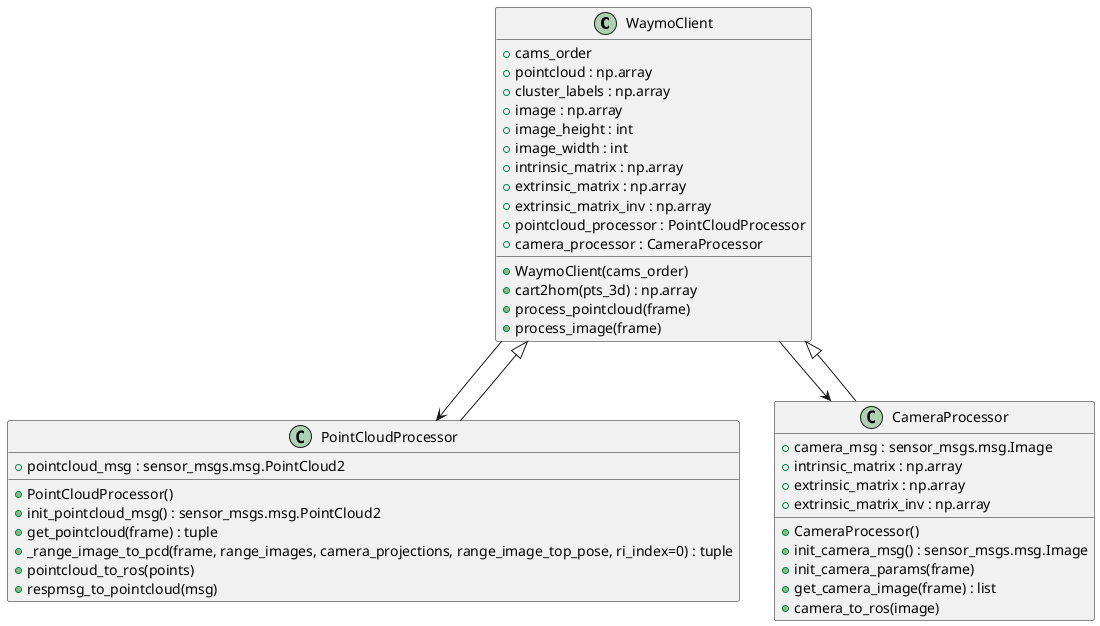 @startuml
!define PointCloud2 sensor_msgs.msg.PointCloud2
!define Image sensor_msgs.msg.Image
!define CameraProj waymo_parser.msg.CameraProj
!define clustering_srv pointcloud_clustering.srv.clustering_srv
!define clustering_srvRequest pointcloud_clustering.srv.clustering_srvRequest
!define landmark_detection_srv pointcloud_clustering.srv.landmark_detection_srv
!define landmark_detection_srvRequest pointcloud_clustering.srv.landmark_detection_srvRequest

class WaymoClient {
    +cams_order
    +pointcloud : np.array
    +cluster_labels : np.array
    +image : np.array
    +image_height : int
    +image_width : int
    +intrinsic_matrix : np.array
    +extrinsic_matrix : np.array
    +extrinsic_matrix_inv : np.array
    +pointcloud_processor : PointCloudProcessor
    +camera_processor : CameraProcessor
    +WaymoClient(cams_order)
    +cart2hom(pts_3d) : np.array
    +process_pointcloud(frame)
    +process_image(frame)
}

class PointCloudProcessor {
    +pointcloud_msg : PointCloud2
    +PointCloudProcessor()
    +init_pointcloud_msg() : PointCloud2
    +get_pointcloud(frame) : tuple
    +_range_image_to_pcd(frame, range_images, camera_projections, range_image_top_pose, ri_index=0) : tuple
    +pointcloud_to_ros(points)
    +respmsg_to_pointcloud(msg)
}

class CameraProcessor {
    +camera_msg : Image
    +intrinsic_matrix : np.array
    +extrinsic_matrix : np.array
    +extrinsic_matrix_inv : np.array
    +CameraProcessor()
    +init_camera_msg() : Image
    +init_camera_params(frame)
    +get_camera_image(frame) : list
    +camera_to_ros(image)
}

WaymoClient --> PointCloudProcessor
WaymoClient --> CameraProcessor
PointCloudProcessor --|> WaymoClient
CameraProcessor --|> WaymoClient

@enduml
